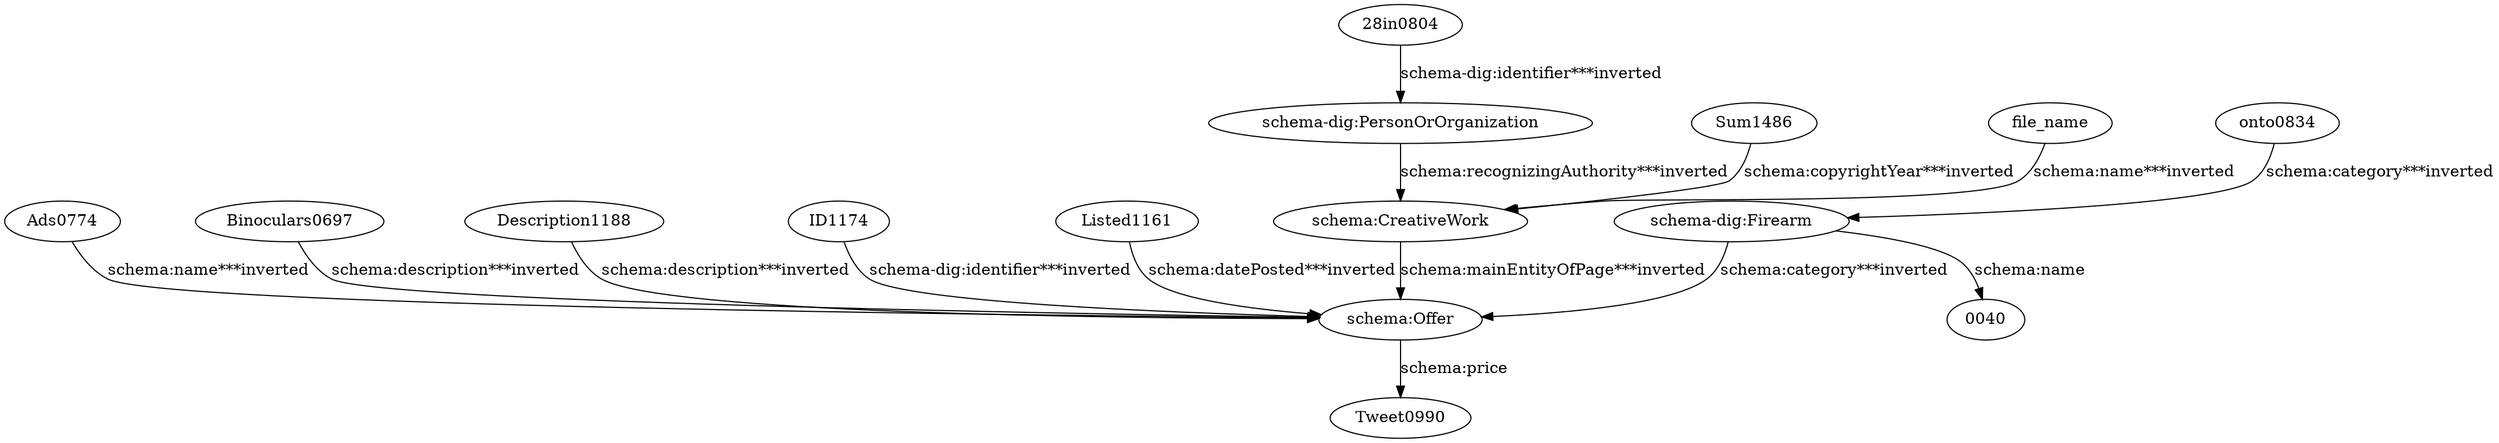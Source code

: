 digraph {
  "28in0804" [type=attribute_name,label="28in0804"]
  "schema-dig:PersonOrOrganization1" [type=class_uri,label="schema-dig:PersonOrOrganization"]
  Ads0774 [type=attribute_name,label=Ads0774]
  "schema:Offer1" [type=class_uri,label="schema:Offer"]
  Binoculars0697 [type=attribute_name,label=Binoculars0697]
  Description1188 [type=attribute_name,label=Description1188]
  ID1174 [type=attribute_name,label=ID1174]
  Listed1161 [type=attribute_name,label=Listed1161]
  Sum1486 [type=attribute_name,label=Sum1486]
  "schema:CreativeWork1" [type=class_uri,label="schema:CreativeWork"]
  file_name [type=attribute_name,label=file_name]
  onto0834 [type=attribute_name,label=onto0834]
  "schema-dig:Firearm1" [type=class_uri,label="schema-dig:Firearm"]
  "0040" [type=attribute_name,label="0040"]
  Tweet0990 [type=attribute_name,label=Tweet0990]
  "28in0804" -> "schema-dig:PersonOrOrganization1" [type=st_property_uri,label="schema-dig:identifier***inverted",weight=1]
  Ads0774 -> "schema:Offer1" [type=st_property_uri,label="schema:name***inverted",weight=1]
  Binoculars0697 -> "schema:Offer1" [type=st_property_uri,label="schema:description***inverted",weight=1]
  Description1188 -> "schema:Offer1" [type=st_property_uri,label="schema:description***inverted",weight=1]
  ID1174 -> "schema:Offer1" [type=st_property_uri,label="schema-dig:identifier***inverted",weight=1]
  Listed1161 -> "schema:Offer1" [type=st_property_uri,label="schema:datePosted***inverted",weight=1]
  Sum1486 -> "schema:CreativeWork1" [type=st_property_uri,label="schema:copyrightYear***inverted",weight=1]
  file_name -> "schema:CreativeWork1" [type=st_property_uri,label="schema:name***inverted",weight=1]
  onto0834 -> "schema-dig:Firearm1" [type=st_property_uri,label="schema:category***inverted",weight=1]
  "schema-dig:Firearm1" -> "0040" [label="schema:name",type=st_property_uri]
  "schema-dig:Firearm1" -> "schema:Offer1" [type=inherited,label="schema:category***inverted",weight=4]
  "schema-dig:PersonOrOrganization1" -> "schema:CreativeWork1" [type=inherited,label="schema:recognizingAuthority***inverted",weight=4]
  "schema:CreativeWork1" -> "schema:Offer1" [type=inherited,label="schema:mainEntityOfPage***inverted",weight=4]
  "schema:Offer1" -> Tweet0990 [label="schema:price",type=st_property_uri]
}
